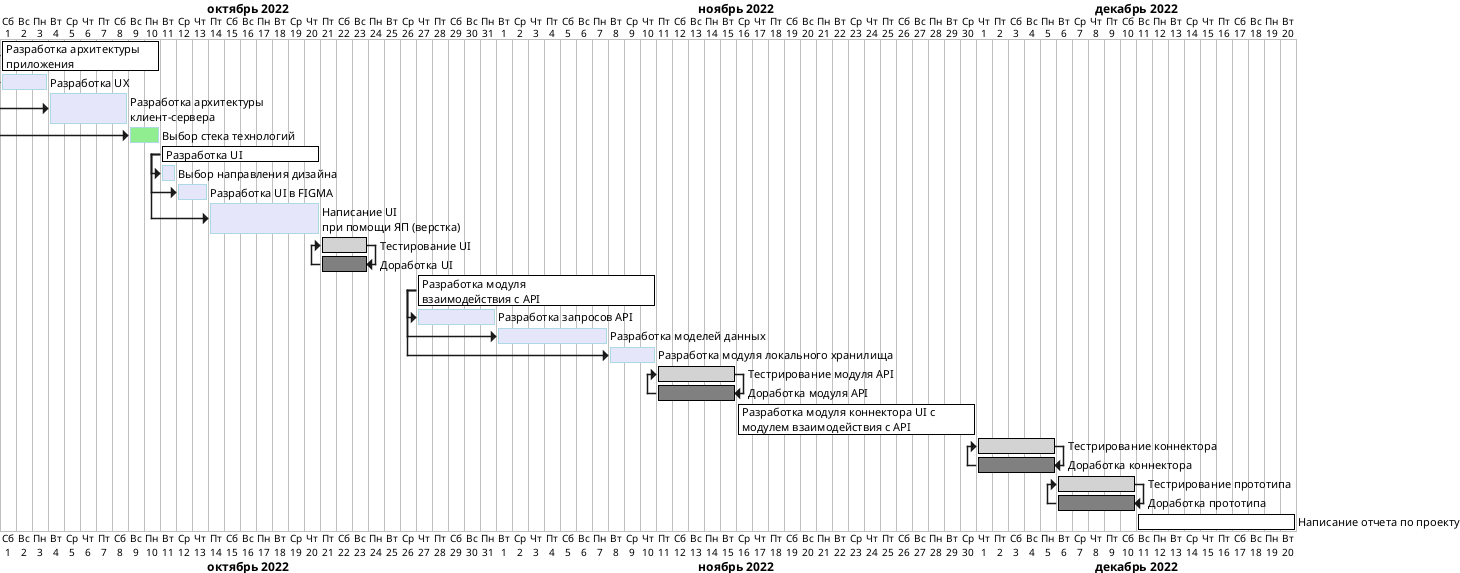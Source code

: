 @startgantt gant
'https://plantuml.com/gantt-diagram

language ru
Project starts 2022-10-01

[Разработка архитектуры\nприложения] as [PLAN] lasts 10 days and is colored in White/Black
[Разработка UX] as [UX] lasts 3 days
[Разработка архитектуры\nклиент-сервера] as [CS] lasts 5 days and is colored in Lavender/LightBlue
[Выбор стека технологий] as [CST] lasts 2 days and is colored in LightGreen/LightBlue

[Разработка UI] as [UI] lasts 10 days and is colored in White/Black
[Выбор направления дизайна] as [DES] lasts 1 days and is colored in Lavender/LightBlue
[Разработка UI в FIGMA] as [FIGMA] lasts 2 days and is colored in Lavender/LightBlue
[Написание UI\nпри помощи ЯП (верстка)] as [VERST] lasts 7 days and is colored in Lavender/LightBlue
[Тестирование UI] as [UIT] starts at 2022-10-21  and lasts 3 days and is colored in LightGrey/Black
[Доработка UI] as [UIR] lasts 3 days and is colored in Grey/Black

[Разработка модуля\nвзаимодействия с API] as [MAPI] lasts 15 days and is colored in White/Black and starts at 2022-10-27
[Разработка запросов API] as [REQ] lasts 5 days and is colored in Lavender/LightBlue
[Разработка моделей данных] as [MODEL] lasts 7 days and is colored in Lavender/LightBlue
[Разработка модуля локального хранилища] as [STOR] lasts 3 days and is colored in Lavender/LightBlue

[Тестрирование модуля API] as [TAPI] lasts 5 days and is colored in LightGrey/Black
[Доработка модуля API] as [DAPI] lasts 5 days and is colored in Grey/Black

[Разработка модуля коннектора UI с\nмодулем взаимодействия с API] as [LOGIC] lasts 15 days and is colored in White/Black and starts at 2022-11-16

[Тестрирование коннектора] as [TLOGIC] lasts 5 days and is colored in LightGrey/Black
[Доработка коннектора] as [DLOGIC] lasts 5 days and is colored in Grey/Black

[Тестрирование прототипа] as [TPROT] lasts 5 days and is colored in LightGrey/Black
[Доработка прототипа] as [DPROT] lasts 5 days and is colored in Grey/Black

[Написание отчета по проекту] as [OTCH] lasts 10 days and is colored in White/Black and starts at 2022-12-11




[UX] is colored in Lavender/LightBlue and starts at [PLAN]`s start
[CS] starts 3 days after [PLAN]`s start
[CST] starts 8 days after [PLAN]`s start

[UI] starts at 2022-10-11
[DES] starts at [UI]`s start
[FIGMA] starts 1 days after [UI]`s start
[VERST] starts 3 days after [UI]`s start

[REQ] starts at [MAPI]`s start
[MODEL] starts 5 days after [MAPI]`s start
[STOR] starts 12 days after [MAPI]`s start
[UIT] starts at [UIR]`s start
[UIR] ends at [UIT]`s end

[TAPI] starts at 2022-11-11 and starts at [DAPI]`s start
[DAPI] ends at [TAPI]`s end

[TLOGIC] starts at 2022-12-1 and starts at [DLOGIC]`s start
[DLOGIC] ends at [TLOGIC]`s end

[TPROT] starts at 2022-12-6 and starts at [DPROT]`s start
[DPROT] ends at [TPROT]`s end



@endgantt